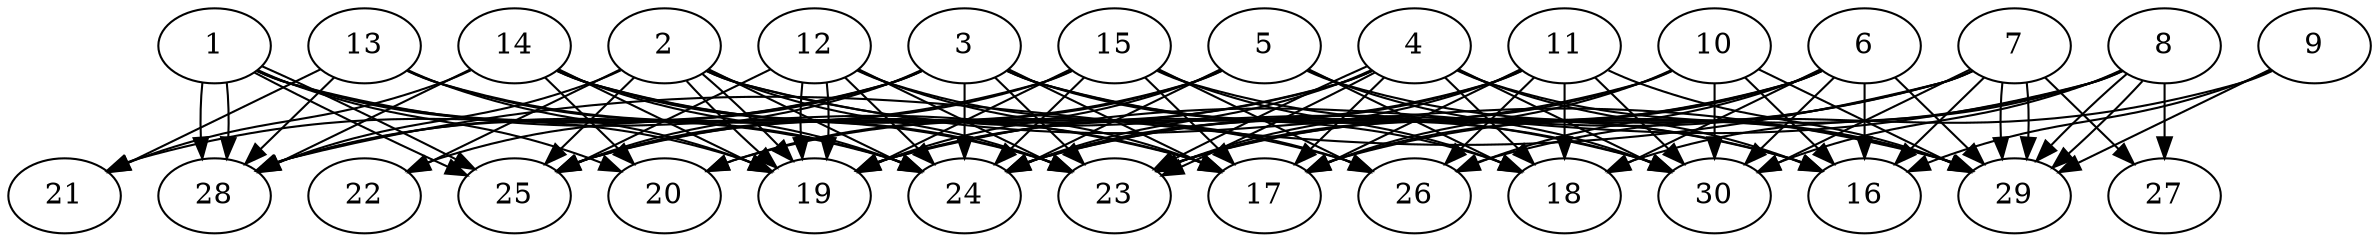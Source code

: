// DAG automatically generated by daggen at Thu Oct  3 14:04:18 2019
// ./daggen --dot -n 30 --ccr 0.5 --fat 0.9 --regular 0.7 --density 0.9 --mindata 5242880 --maxdata 52428800 
digraph G {
  1 [size="65658880", alpha="0.06", expect_size="32829440"] 
  1 -> 17 [size ="32829440"]
  1 -> 19 [size ="32829440"]
  1 -> 20 [size ="32829440"]
  1 -> 24 [size ="32829440"]
  1 -> 25 [size ="32829440"]
  1 -> 25 [size ="32829440"]
  1 -> 28 [size ="32829440"]
  1 -> 28 [size ="32829440"]
  2 [size="72101888", alpha="0.15", expect_size="36050944"] 
  2 -> 19 [size ="36050944"]
  2 -> 19 [size ="36050944"]
  2 -> 22 [size ="36050944"]
  2 -> 23 [size ="36050944"]
  2 -> 24 [size ="36050944"]
  2 -> 25 [size ="36050944"]
  2 -> 28 [size ="36050944"]
  2 -> 29 [size ="36050944"]
  2 -> 30 [size ="36050944"]
  3 [size="78972928", alpha="0.03", expect_size="39486464"] 
  3 -> 16 [size ="39486464"]
  3 -> 17 [size ="39486464"]
  3 -> 18 [size ="39486464"]
  3 -> 21 [size ="39486464"]
  3 -> 22 [size ="39486464"]
  3 -> 23 [size ="39486464"]
  3 -> 24 [size ="39486464"]
  3 -> 25 [size ="39486464"]
  3 -> 28 [size ="39486464"]
  3 -> 30 [size ="39486464"]
  4 [size="68962304", alpha="0.01", expect_size="34481152"] 
  4 -> 16 [size ="34481152"]
  4 -> 17 [size ="34481152"]
  4 -> 18 [size ="34481152"]
  4 -> 20 [size ="34481152"]
  4 -> 23 [size ="34481152"]
  4 -> 23 [size ="34481152"]
  4 -> 24 [size ="34481152"]
  4 -> 25 [size ="34481152"]
  4 -> 29 [size ="34481152"]
  4 -> 30 [size ="34481152"]
  5 [size="37750784", alpha="0.18", expect_size="18875392"] 
  5 -> 18 [size ="18875392"]
  5 -> 19 [size ="18875392"]
  5 -> 20 [size ="18875392"]
  5 -> 24 [size ="18875392"]
  5 -> 25 [size ="18875392"]
  5 -> 29 [size ="18875392"]
  5 -> 30 [size ="18875392"]
  6 [size="42651648", alpha="0.15", expect_size="21325824"] 
  6 -> 16 [size ="21325824"]
  6 -> 17 [size ="21325824"]
  6 -> 18 [size ="21325824"]
  6 -> 23 [size ="21325824"]
  6 -> 24 [size ="21325824"]
  6 -> 26 [size ="21325824"]
  6 -> 29 [size ="21325824"]
  6 -> 30 [size ="21325824"]
  7 [size="47212544", alpha="0.11", expect_size="23606272"] 
  7 -> 16 [size ="23606272"]
  7 -> 23 [size ="23606272"]
  7 -> 24 [size ="23606272"]
  7 -> 27 [size ="23606272"]
  7 -> 28 [size ="23606272"]
  7 -> 29 [size ="23606272"]
  7 -> 29 [size ="23606272"]
  7 -> 30 [size ="23606272"]
  8 [size="104271872", alpha="0.11", expect_size="52135936"] 
  8 -> 17 [size ="52135936"]
  8 -> 18 [size ="52135936"]
  8 -> 19 [size ="52135936"]
  8 -> 27 [size ="52135936"]
  8 -> 29 [size ="52135936"]
  8 -> 29 [size ="52135936"]
  8 -> 30 [size ="52135936"]
  9 [size="58535936", alpha="0.09", expect_size="29267968"] 
  9 -> 16 [size ="29267968"]
  9 -> 26 [size ="29267968"]
  9 -> 29 [size ="29267968"]
  10 [size="47044608", alpha="0.11", expect_size="23522304"] 
  10 -> 16 [size ="23522304"]
  10 -> 17 [size ="23522304"]
  10 -> 19 [size ="23522304"]
  10 -> 23 [size ="23522304"]
  10 -> 29 [size ="23522304"]
  10 -> 30 [size ="23522304"]
  11 [size="65282048", alpha="0.03", expect_size="32641024"] 
  11 -> 17 [size ="32641024"]
  11 -> 18 [size ="32641024"]
  11 -> 19 [size ="32641024"]
  11 -> 23 [size ="32641024"]
  11 -> 24 [size ="32641024"]
  11 -> 26 [size ="32641024"]
  11 -> 29 [size ="32641024"]
  11 -> 30 [size ="32641024"]
  12 [size="92168192", alpha="0.11", expect_size="46084096"] 
  12 -> 17 [size ="46084096"]
  12 -> 19 [size ="46084096"]
  12 -> 19 [size ="46084096"]
  12 -> 23 [size ="46084096"]
  12 -> 24 [size ="46084096"]
  12 -> 25 [size ="46084096"]
  12 -> 26 [size ="46084096"]
  13 [size="70301696", alpha="0.03", expect_size="35150848"] 
  13 -> 19 [size ="35150848"]
  13 -> 21 [size ="35150848"]
  13 -> 23 [size ="35150848"]
  13 -> 24 [size ="35150848"]
  13 -> 28 [size ="35150848"]
  14 [size="82307072", alpha="0.16", expect_size="41153536"] 
  14 -> 17 [size ="41153536"]
  14 -> 19 [size ="41153536"]
  14 -> 20 [size ="41153536"]
  14 -> 21 [size ="41153536"]
  14 -> 23 [size ="41153536"]
  14 -> 24 [size ="41153536"]
  14 -> 26 [size ="41153536"]
  14 -> 28 [size ="41153536"]
  15 [size="86947840", alpha="0.12", expect_size="43473920"] 
  15 -> 16 [size ="43473920"]
  15 -> 17 [size ="43473920"]
  15 -> 18 [size ="43473920"]
  15 -> 19 [size ="43473920"]
  15 -> 24 [size ="43473920"]
  15 -> 25 [size ="43473920"]
  15 -> 26 [size ="43473920"]
  15 -> 28 [size ="43473920"]
  16 [size="78409728", alpha="0.20", expect_size="39204864"] 
  17 [size="56113152", alpha="0.13", expect_size="28056576"] 
  18 [size="14790656", alpha="0.19", expect_size="7395328"] 
  19 [size="67708928", alpha="0.17", expect_size="33854464"] 
  20 [size="15646720", alpha="0.15", expect_size="7823360"] 
  21 [size="65697792", alpha="0.04", expect_size="32848896"] 
  22 [size="81827840", alpha="0.06", expect_size="40913920"] 
  23 [size="39227392", alpha="0.02", expect_size="19613696"] 
  24 [size="53772288", alpha="0.11", expect_size="26886144"] 
  25 [size="33169408", alpha="0.06", expect_size="16584704"] 
  26 [size="89335808", alpha="0.07", expect_size="44667904"] 
  27 [size="87427072", alpha="0.17", expect_size="43713536"] 
  28 [size="52408320", alpha="0.06", expect_size="26204160"] 
  29 [size="45649920", alpha="0.05", expect_size="22824960"] 
  30 [size="33026048", alpha="0.12", expect_size="16513024"] 
}
